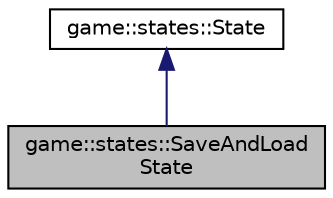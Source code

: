 digraph "game::states::SaveAndLoadState"
{
 // LATEX_PDF_SIZE
  edge [fontname="Helvetica",fontsize="10",labelfontname="Helvetica",labelfontsize="10"];
  node [fontname="Helvetica",fontsize="10",shape=record];
  Node1 [label="game::states::SaveAndLoad\lState",height=0.2,width=0.4,color="black", fillcolor="grey75", style="filled", fontcolor="black",tooltip="save and load state"];
  Node2 -> Node1 [dir="back",color="midnightblue",fontsize="10",style="solid",fontname="Helvetica"];
  Node2 [label="game::states::State",height=0.2,width=0.4,color="black", fillcolor="white", style="filled",URL="$classgame_1_1states_1_1State.html",tooltip="base class of all game states"];
}
